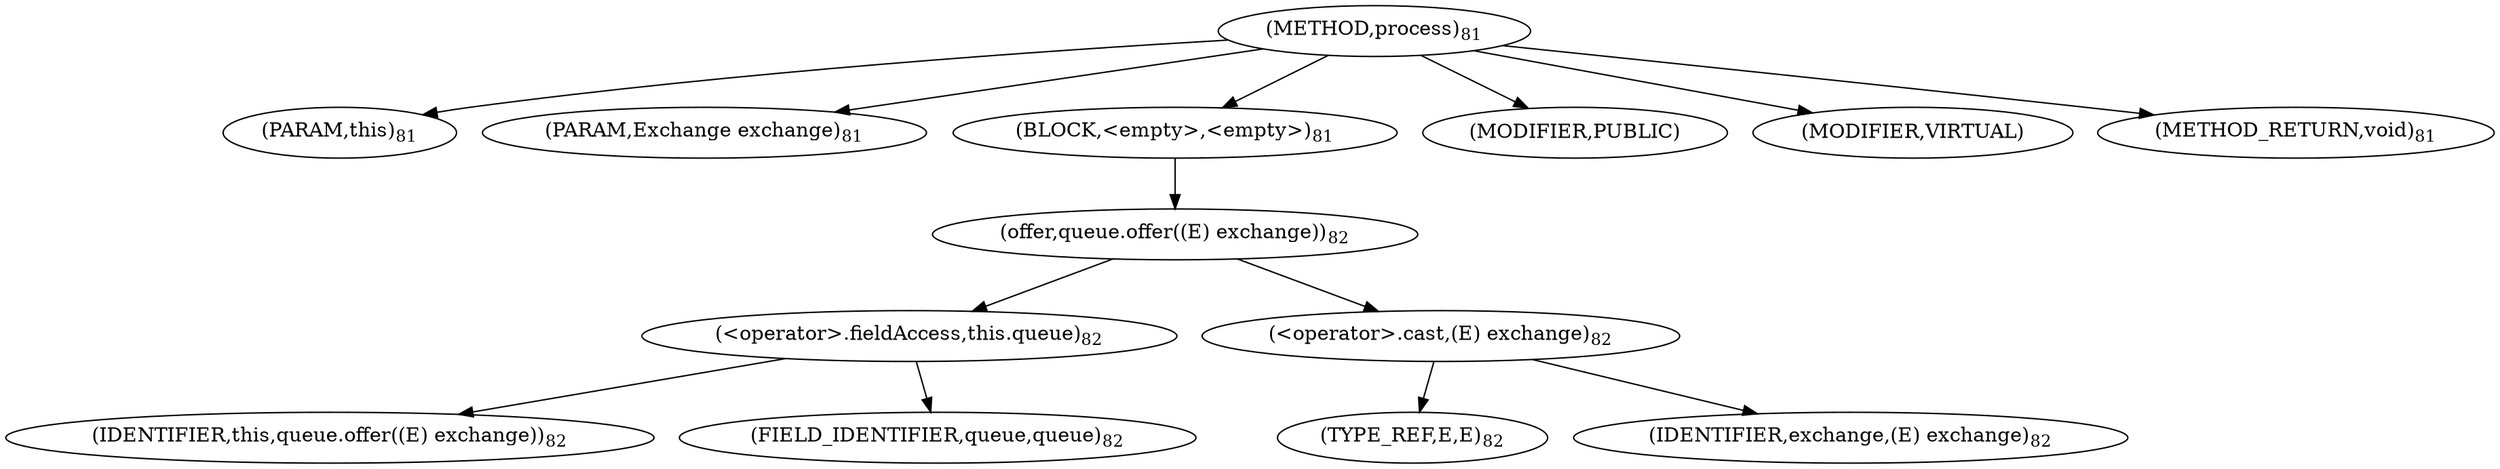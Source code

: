 digraph "process" {  
"147" [label = <(METHOD,process)<SUB>81</SUB>> ]
"148" [label = <(PARAM,this)<SUB>81</SUB>> ]
"149" [label = <(PARAM,Exchange exchange)<SUB>81</SUB>> ]
"150" [label = <(BLOCK,&lt;empty&gt;,&lt;empty&gt;)<SUB>81</SUB>> ]
"151" [label = <(offer,queue.offer((E) exchange))<SUB>82</SUB>> ]
"152" [label = <(&lt;operator&gt;.fieldAccess,this.queue)<SUB>82</SUB>> ]
"153" [label = <(IDENTIFIER,this,queue.offer((E) exchange))<SUB>82</SUB>> ]
"154" [label = <(FIELD_IDENTIFIER,queue,queue)<SUB>82</SUB>> ]
"155" [label = <(&lt;operator&gt;.cast,(E) exchange)<SUB>82</SUB>> ]
"156" [label = <(TYPE_REF,E,E)<SUB>82</SUB>> ]
"157" [label = <(IDENTIFIER,exchange,(E) exchange)<SUB>82</SUB>> ]
"158" [label = <(MODIFIER,PUBLIC)> ]
"159" [label = <(MODIFIER,VIRTUAL)> ]
"160" [label = <(METHOD_RETURN,void)<SUB>81</SUB>> ]
  "147" -> "148" 
  "147" -> "149" 
  "147" -> "150" 
  "147" -> "158" 
  "147" -> "159" 
  "147" -> "160" 
  "150" -> "151" 
  "151" -> "152" 
  "151" -> "155" 
  "152" -> "153" 
  "152" -> "154" 
  "155" -> "156" 
  "155" -> "157" 
}
